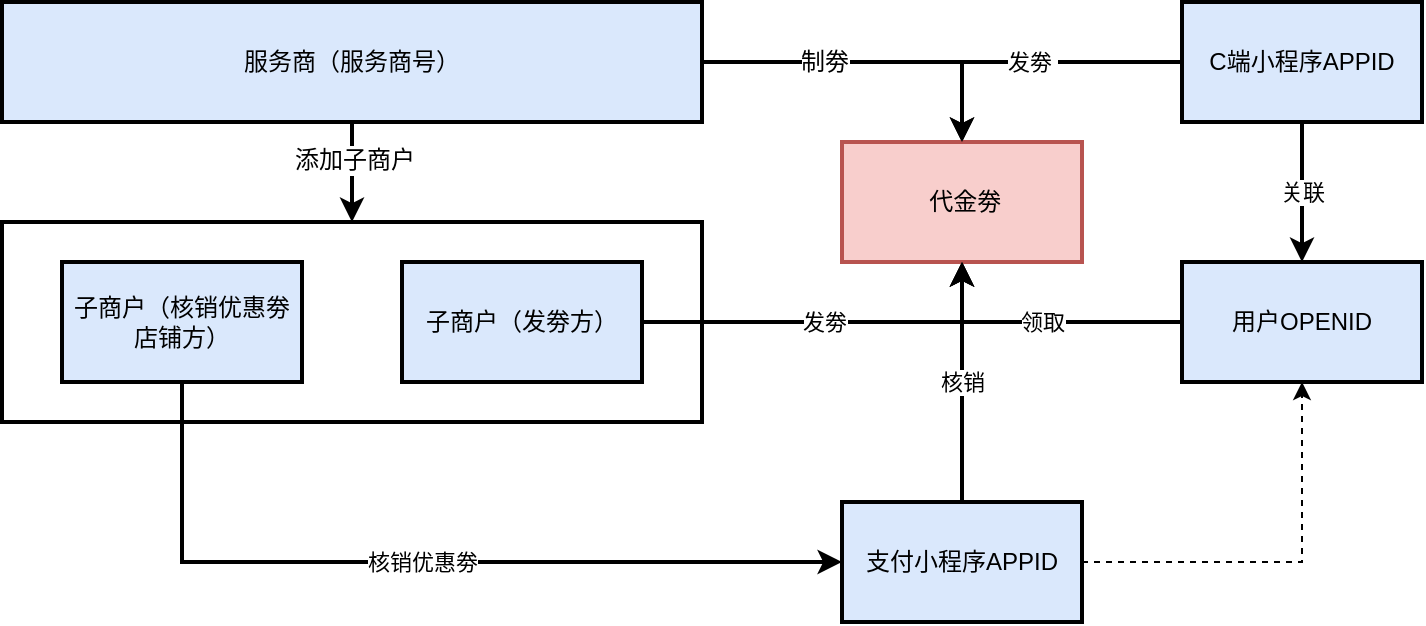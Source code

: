 <mxfile version="12.8.6" type="github"><diagram id="YpmDgm3oPKbE7Qz4Qz6A" name="代金劵"><mxGraphModel dx="837" dy="480" grid="1" gridSize="10" guides="1" tooltips="1" connect="1" arrows="1" fold="1" page="1" pageScale="1" pageWidth="827" pageHeight="1169" math="0" shadow="0"><root><mxCell id="0"/><mxCell id="1" parent="0"/><mxCell id="cQd-wNknC4XDe80pxR0K-8" style="edgeStyle=orthogonalEdgeStyle;rounded=0;orthogonalLoop=1;jettySize=auto;html=1;entryX=0.5;entryY=0;entryDx=0;entryDy=0;strokeWidth=2;" edge="1" parent="1" source="cQd-wNknC4XDe80pxR0K-1" target="cQd-wNknC4XDe80pxR0K-6"><mxGeometry relative="1" as="geometry"/></mxCell><mxCell id="cQd-wNknC4XDe80pxR0K-10" value="制劵" style="text;html=1;align=center;verticalAlign=middle;resizable=0;points=[];labelBackgroundColor=#ffffff;" vertex="1" connectable="0" parent="cQd-wNknC4XDe80pxR0K-8"><mxGeometry x="-0.059" y="-2" relative="1" as="geometry"><mxPoint x="-19" y="-2" as="offset"/></mxGeometry></mxCell><mxCell id="cQd-wNknC4XDe80pxR0K-11" style="edgeStyle=orthogonalEdgeStyle;rounded=0;orthogonalLoop=1;jettySize=auto;html=1;strokeWidth=2;" edge="1" parent="1" source="cQd-wNknC4XDe80pxR0K-1" target="cQd-wNknC4XDe80pxR0K-2"><mxGeometry relative="1" as="geometry"/></mxCell><mxCell id="cQd-wNknC4XDe80pxR0K-12" value="添加子商户" style="text;html=1;align=center;verticalAlign=middle;resizable=0;points=[];labelBackgroundColor=#ffffff;" vertex="1" connectable="0" parent="cQd-wNknC4XDe80pxR0K-11"><mxGeometry x="-0.24" y="1" relative="1" as="geometry"><mxPoint as="offset"/></mxGeometry></mxCell><mxCell id="cQd-wNknC4XDe80pxR0K-1" value="服务商（服务商号）" style="rounded=0;whiteSpace=wrap;html=1;fillColor=#dae8fc;strokeColor=#000000;strokeWidth=2;" vertex="1" parent="1"><mxGeometry x="20" y="70" width="350" height="60" as="geometry"/></mxCell><mxCell id="cQd-wNknC4XDe80pxR0K-2" value="" style="rounded=0;whiteSpace=wrap;html=1;strokeColor=#000000;strokeWidth=2;" vertex="1" parent="1"><mxGeometry x="20" y="180" width="350" height="100" as="geometry"/></mxCell><mxCell id="cQd-wNknC4XDe80pxR0K-25" value="核销优惠劵" style="edgeStyle=orthogonalEdgeStyle;rounded=0;orthogonalLoop=1;jettySize=auto;html=1;entryX=0;entryY=0.5;entryDx=0;entryDy=0;endSize=6;strokeWidth=2;" edge="1" parent="1" source="cQd-wNknC4XDe80pxR0K-3" target="cQd-wNknC4XDe80pxR0K-21"><mxGeometry relative="1" as="geometry"><Array as="points"><mxPoint x="110" y="350"/></Array></mxGeometry></mxCell><mxCell id="cQd-wNknC4XDe80pxR0K-3" value="子商户（核销优惠劵店铺方）" style="rounded=0;whiteSpace=wrap;html=1;fillColor=#dae8fc;strokeColor=#000000;strokeWidth=2;" vertex="1" parent="1"><mxGeometry x="50" y="200" width="120" height="60" as="geometry"/></mxCell><mxCell id="cQd-wNknC4XDe80pxR0K-9" value="发劵" style="edgeStyle=orthogonalEdgeStyle;rounded=0;orthogonalLoop=1;jettySize=auto;html=1;entryX=0.5;entryY=1;entryDx=0;entryDy=0;strokeWidth=2;" edge="1" parent="1" source="cQd-wNknC4XDe80pxR0K-4" target="cQd-wNknC4XDe80pxR0K-6"><mxGeometry x="-0.048" relative="1" as="geometry"><mxPoint as="offset"/></mxGeometry></mxCell><mxCell id="cQd-wNknC4XDe80pxR0K-4" value="子商户（发劵方）" style="rounded=0;whiteSpace=wrap;html=1;fillColor=#dae8fc;strokeColor=#000000;strokeWidth=2;" vertex="1" parent="1"><mxGeometry x="220" y="200" width="120" height="60" as="geometry"/></mxCell><mxCell id="cQd-wNknC4XDe80pxR0K-6" value="&amp;nbsp;代金劵" style="rounded=0;whiteSpace=wrap;html=1;fillColor=#f8cecc;strokeColor=#b85450;strokeWidth=2;" vertex="1" parent="1"><mxGeometry x="440" y="140" width="120" height="60" as="geometry"/></mxCell><mxCell id="cQd-wNknC4XDe80pxR0K-19" value="关联" style="edgeStyle=orthogonalEdgeStyle;rounded=0;orthogonalLoop=1;jettySize=auto;html=1;entryX=0.5;entryY=0;entryDx=0;entryDy=0;strokeWidth=2;" edge="1" parent="1" source="cQd-wNknC4XDe80pxR0K-13" target="cQd-wNknC4XDe80pxR0K-14"><mxGeometry relative="1" as="geometry"><Array as="points"><mxPoint x="670" y="170"/><mxPoint x="670" y="170"/></Array></mxGeometry></mxCell><mxCell id="cQd-wNknC4XDe80pxR0K-20" value="发劵&amp;nbsp;" style="edgeStyle=orthogonalEdgeStyle;rounded=0;orthogonalLoop=1;jettySize=auto;html=1;entryX=0.5;entryY=0;entryDx=0;entryDy=0;strokeWidth=2;" edge="1" parent="1" source="cQd-wNknC4XDe80pxR0K-13" target="cQd-wNknC4XDe80pxR0K-6"><mxGeometry relative="1" as="geometry"/></mxCell><mxCell id="cQd-wNknC4XDe80pxR0K-13" value="C端小程序APPID" style="rounded=0;whiteSpace=wrap;html=1;fillColor=#dae8fc;strokeColor=#000000;strokeWidth=2;" vertex="1" parent="1"><mxGeometry x="610" y="70" width="120" height="60" as="geometry"/></mxCell><mxCell id="cQd-wNknC4XDe80pxR0K-18" value="领取" style="edgeStyle=orthogonalEdgeStyle;rounded=0;orthogonalLoop=1;jettySize=auto;html=1;entryX=0.5;entryY=1;entryDx=0;entryDy=0;strokeWidth=2;" edge="1" parent="1" source="cQd-wNknC4XDe80pxR0K-14" target="cQd-wNknC4XDe80pxR0K-6"><mxGeometry relative="1" as="geometry"/></mxCell><mxCell id="cQd-wNknC4XDe80pxR0K-14" value="用户OPENID" style="rounded=0;whiteSpace=wrap;html=1;fillColor=#dae8fc;strokeColor=#000000;strokeWidth=2;" vertex="1" parent="1"><mxGeometry x="610" y="200" width="120" height="60" as="geometry"/></mxCell><mxCell id="cQd-wNknC4XDe80pxR0K-22" style="edgeStyle=orthogonalEdgeStyle;rounded=0;orthogonalLoop=1;jettySize=auto;html=1;entryX=0.5;entryY=1;entryDx=0;entryDy=0;dashed=1;" edge="1" parent="1" source="cQd-wNknC4XDe80pxR0K-21" target="cQd-wNknC4XDe80pxR0K-14"><mxGeometry relative="1" as="geometry"/></mxCell><mxCell id="cQd-wNknC4XDe80pxR0K-26" value="核销" style="edgeStyle=orthogonalEdgeStyle;rounded=0;orthogonalLoop=1;jettySize=auto;html=1;entryX=0.5;entryY=1;entryDx=0;entryDy=0;strokeWidth=2;" edge="1" parent="1" source="cQd-wNknC4XDe80pxR0K-21" target="cQd-wNknC4XDe80pxR0K-6"><mxGeometry relative="1" as="geometry"/></mxCell><mxCell id="cQd-wNknC4XDe80pxR0K-21" value="支付小程序APPID" style="rounded=0;whiteSpace=wrap;html=1;fillColor=#dae8fc;strokeColor=#000000;strokeWidth=2;" vertex="1" parent="1"><mxGeometry x="440" y="320" width="120" height="60" as="geometry"/></mxCell></root></mxGraphModel></diagram></mxfile>